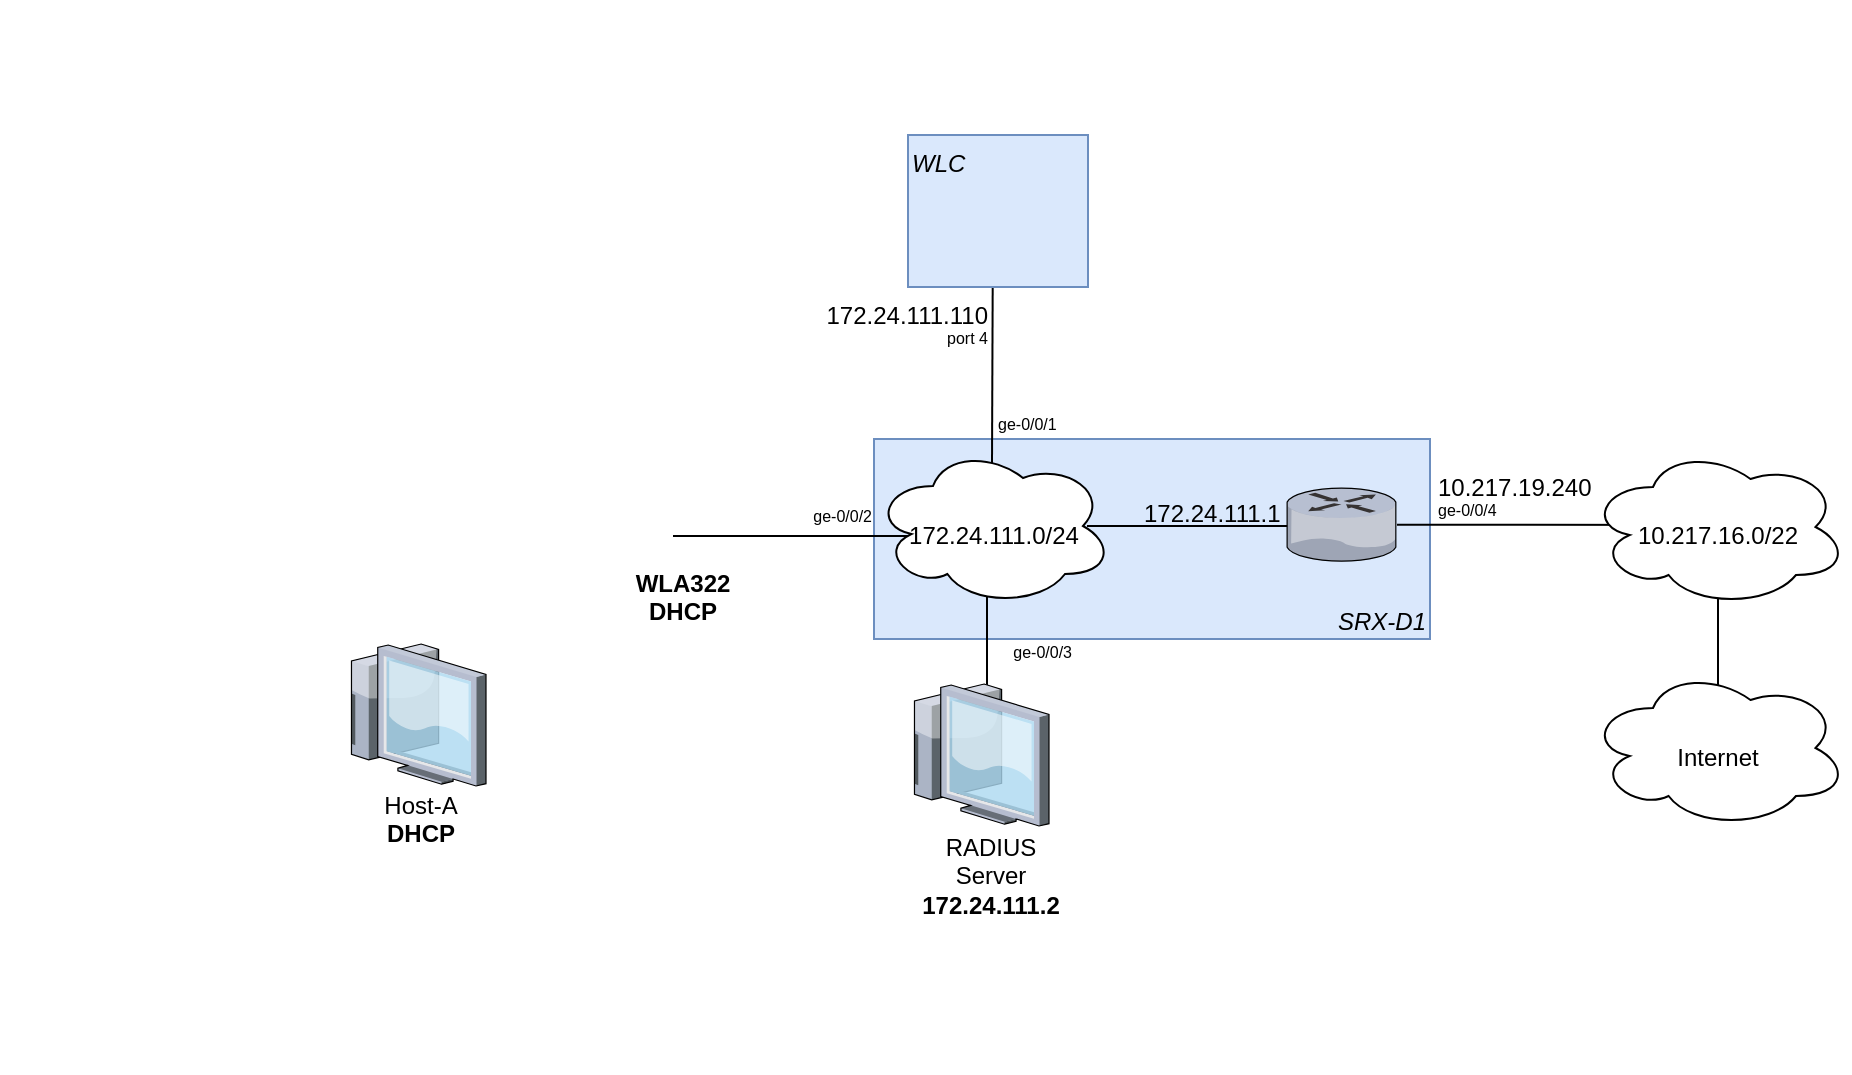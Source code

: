 <mxfile version="10.7.5" type="device"><diagram id="0b890fd1-d055-feaf-0fa1-75b55c3daab7" name="Page-1"><mxGraphModel dx="1074" dy="-236" grid="1" gridSize="10" guides="1" tooltips="1" connect="1" arrows="1" fold="1" page="1" pageScale="1" pageWidth="1169" pageHeight="827" math="0" shadow="0"><root><mxCell id="0"/><mxCell id="1" parent="0"/><mxCell id="EYB_XUQ0LVF9kzQlgOjb-328" value="" style="group;rotation=-36;" parent="1" vertex="1" connectable="0"><mxGeometry x="190" y="960.5" width="292" height="307" as="geometry"/></mxCell><mxCell id="pP-E1RXMGWNecV1fsSrg-322" value="" style="shape=image;html=1;verticalAlign=top;verticalLabelPosition=bottom;labelBackgroundColor=#ffffff;imageAspect=0;image=https://cdn2.iconfinder.com/data/icons/computer-technology-23/64/router-wireless-wifi-Modem-128.png;rotation=-36;" parent="EYB_XUQ0LVF9kzQlgOjb-328" vertex="1"><mxGeometry x="-47.595" y="119.838" width="237.771" height="307" as="geometry"/></mxCell><mxCell id="EYB_XUQ0LVF9kzQlgOjb-327" value="" style="rounded=0;whiteSpace=wrap;html=1;align=left;strokeColor=none;rotation=-36;" parent="EYB_XUQ0LVF9kzQlgOjb-328" vertex="1"><mxGeometry x="-30.872" y="276.031" width="292.0" height="129.263" as="geometry"/></mxCell><mxCell id="EYB_XUQ0LVF9kzQlgOjb-326" style="edgeStyle=none;rounded=0;html=1;jettySize=auto;orthogonalLoop=1;endArrow=none;endFill=0;" parent="1" edge="1"><mxGeometry relative="1" as="geometry"><mxPoint x="933" y="1176" as="sourcePoint"/><mxPoint x="933" y="1270" as="targetPoint"/></mxGeometry></mxCell><mxCell id="pP-E1RXMGWNecV1fsSrg-344" value="SRX-D1" style="rounded=0;whiteSpace=wrap;html=1;align=right;fillColor=#dae8fc;verticalAlign=bottom;strokeColor=#6c8ebf;fontStyle=2" parent="1" vertex="1"><mxGeometry x="511" y="1122.5" width="278" height="100" as="geometry"/></mxCell><mxCell id="pP-E1RXMGWNecV1fsSrg-334" style="edgeStyle=none;rounded=0;html=1;jettySize=auto;orthogonalLoop=1;endArrow=none;endFill=0;" parent="1" edge="1"><mxGeometry relative="1" as="geometry"><mxPoint x="567.5" y="1176" as="sourcePoint"/><mxPoint x="567.5" y="1284" as="targetPoint"/></mxGeometry></mxCell><mxCell id="pP-E1RXMGWNecV1fsSrg-319" value="" style="group" parent="1" vertex="1" connectable="0"><mxGeometry x="246" y="1225" width="85.5" height="131" as="geometry"/></mxCell><mxCell id="pP-E1RXMGWNecV1fsSrg-320" value="" style="verticalLabelPosition=bottom;aspect=fixed;html=1;verticalAlign=top;strokeColor=none;align=center;outlineConnect=0;shape=mxgraph.citrix.thin_client;" parent="pP-E1RXMGWNecV1fsSrg-319" vertex="1"><mxGeometry width="71" height="71" as="geometry"/></mxCell><mxCell id="pP-E1RXMGWNecV1fsSrg-321" value="Host-A&lt;div align=&quot;center&quot;&gt;&lt;b&gt;DHCP&lt;/b&gt;&lt;br&gt;&lt;/div&gt;&lt;div align=&quot;center&quot;&gt;&lt;br&gt;&lt;/div&gt;" style="text;html=1;resizable=0;points=[];autosize=1;align=center;verticalAlign=top;spacingTop=-4;" parent="pP-E1RXMGWNecV1fsSrg-319" vertex="1"><mxGeometry x="13" y="71" width="50" height="40" as="geometry"/></mxCell><mxCell id="pP-E1RXMGWNecV1fsSrg-329" value="&lt;div align=&quot;right&quot;&gt;172.24.111.110&lt;br&gt;&lt;/div&gt;&lt;div style=&quot;font-size: 8px&quot; align=&quot;right&quot;&gt;port 4&lt;br&gt;&lt;/div&gt;" style="text;html=1;resizable=0;points=[];autosize=1;align=right;verticalAlign=bottom;spacingTop=-4;" parent="1" vertex="1"><mxGeometry x="468.5" y="1049.571" width="100" height="30" as="geometry"/></mxCell><mxCell id="pP-E1RXMGWNecV1fsSrg-330" style="edgeStyle=none;rounded=0;html=1;jettySize=auto;orthogonalLoop=1;endArrow=none;endFill=0;" parent="1" edge="1"><mxGeometry relative="1" as="geometry"><mxPoint x="570.5" y="1007.5" as="sourcePoint"/><mxPoint x="570" y="1135" as="targetPoint"/></mxGeometry></mxCell><mxCell id="pP-E1RXMGWNecV1fsSrg-328" value="WLC" style="rounded=0;whiteSpace=wrap;html=1;align=left;fillColor=#dae8fc;verticalAlign=top;strokeColor=#6c8ebf;fontStyle=2" parent="1" vertex="1"><mxGeometry x="528" y="970.5" width="90" height="76" as="geometry"/></mxCell><mxCell id="pP-E1RXMGWNecV1fsSrg-332" style="edgeStyle=none;rounded=0;html=1;jettySize=auto;orthogonalLoop=1;endArrow=none;endFill=0;" parent="1" edge="1"><mxGeometry relative="1" as="geometry"><mxPoint x="737.5" y="1166" as="sourcePoint"/><mxPoint x="617.5" y="1166" as="targetPoint"/></mxGeometry></mxCell><mxCell id="pP-E1RXMGWNecV1fsSrg-331" value="" style="verticalLabelPosition=bottom;aspect=fixed;html=1;verticalAlign=top;strokeColor=none;align=center;outlineConnect=0;shape=mxgraph.citrix.router;" parent="1" vertex="1"><mxGeometry x="717.5" y="1147.071" width="55" height="36.5" as="geometry"/></mxCell><mxCell id="pP-E1RXMGWNecV1fsSrg-333" value="&lt;div align=&quot;left&quot;&gt;&lt;br&gt;&lt;/div&gt;&lt;div style=&quot;font-size: 8px&quot; align=&quot;right&quot;&gt;ge-0/0/1&lt;br&gt;&lt;/div&gt;" style="text;html=1;resizable=0;points=[];autosize=1;align=left;verticalAlign=bottom;spacingTop=-4;" parent="1" vertex="1"><mxGeometry x="570.5" y="1092.571" width="40" height="30" as="geometry"/></mxCell><mxCell id="pP-E1RXMGWNecV1fsSrg-335" value="" style="group" parent="1" vertex="1" connectable="0"><mxGeometry x="527.5" y="1245" width="103" height="131" as="geometry"/></mxCell><mxCell id="pP-E1RXMGWNecV1fsSrg-336" value="" style="verticalLabelPosition=bottom;aspect=fixed;html=1;verticalAlign=top;strokeColor=none;align=center;outlineConnect=0;shape=mxgraph.citrix.thin_client;" parent="pP-E1RXMGWNecV1fsSrg-335" vertex="1"><mxGeometry width="71" height="71" as="geometry"/></mxCell><mxCell id="pP-E1RXMGWNecV1fsSrg-337" value="&lt;div align=&quot;center&quot;&gt;RADIUS &lt;br&gt;&lt;/div&gt;&lt;div align=&quot;center&quot;&gt;Server&lt;br&gt;&lt;/div&gt;&lt;div align=&quot;center&quot;&gt;&lt;b&gt;172.24.111.2&lt;/b&gt;&lt;br&gt;&lt;/div&gt;&lt;div align=&quot;center&quot;&gt;&lt;br&gt;&lt;/div&gt;" style="text;html=1;resizable=0;points=[];autosize=1;align=center;verticalAlign=top;spacingTop=-4;direction=south;" parent="pP-E1RXMGWNecV1fsSrg-335" vertex="1"><mxGeometry x="11" y="72" width="60" height="90" as="geometry"/></mxCell><mxCell id="pP-E1RXMGWNecV1fsSrg-338" value="&lt;div&gt;10.217.19.240&lt;/div&gt;&lt;div style=&quot;font-size: 8px&quot; align=&quot;left&quot;&gt;ge-0/0/4&lt;/div&gt;" style="text;html=1;resizable=0;points=[];autosize=1;align=left;verticalAlign=bottom;spacingTop=-4;" parent="1" vertex="1"><mxGeometry x="791" y="1135.571" width="90" height="30" as="geometry"/></mxCell><mxCell id="pP-E1RXMGWNecV1fsSrg-339" value="172.24.111.1" style="text;html=1;" parent="1" vertex="1"><mxGeometry x="644" y="1146" width="100" height="30" as="geometry"/></mxCell><mxCell id="pP-E1RXMGWNecV1fsSrg-340" value="&lt;div align=&quot;right&quot;&gt;&lt;br&gt;&lt;/div&gt;&lt;div style=&quot;font-size: 8px&quot; align=&quot;right&quot;&gt;ge-0/0/2&lt;/div&gt;" style="text;html=1;resizable=0;points=[];autosize=1;align=right;verticalAlign=bottom;spacingTop=-4;" parent="1" vertex="1"><mxGeometry x="470.5" y="1138.571" width="40" height="30" as="geometry"/></mxCell><mxCell id="pP-E1RXMGWNecV1fsSrg-341" value="&lt;div align=&quot;right&quot;&gt;&lt;br&gt;&lt;/div&gt;&lt;div style=&quot;font-size: 8px&quot; align=&quot;right&quot;&gt;ge-0/0/3&lt;/div&gt;" style="text;html=1;resizable=0;points=[];autosize=1;align=right;verticalAlign=bottom;spacingTop=-4;" parent="1" vertex="1"><mxGeometry x="570.5" y="1207.071" width="40" height="30" as="geometry"/></mxCell><mxCell id="pP-E1RXMGWNecV1fsSrg-342" style="edgeStyle=none;rounded=0;html=1;jettySize=auto;orthogonalLoop=1;endArrow=none;endFill=0;" parent="1" edge="1"><mxGeometry relative="1" as="geometry"><mxPoint x="530.5" y="1171" as="sourcePoint"/><mxPoint x="410.5" y="1171" as="targetPoint"/></mxGeometry></mxCell><mxCell id="pP-E1RXMGWNecV1fsSrg-327" value="172.24.111.0/24" style="ellipse;shape=cloud;whiteSpace=wrap;html=1;align=center;spacingTop=9;" parent="1" vertex="1"><mxGeometry x="510.5" y="1126" width="120" height="80" as="geometry"/></mxCell><mxCell id="pP-E1RXMGWNecV1fsSrg-325" value="" style="shape=image;html=1;verticalAlign=top;verticalLabelPosition=bottom;labelBackgroundColor=#ffffff;imageAspect=0;aspect=fixed;image=https://cdn2.iconfinder.com/data/icons/oxygen/128x128/devices/network-wireless.png" parent="1" vertex="1"><mxGeometry x="348" y="1061" width="128" height="128" as="geometry"/></mxCell><mxCell id="pP-E1RXMGWNecV1fsSrg-343" value="&lt;div&gt;&lt;b&gt;WLA322&lt;/b&gt;&lt;/div&gt;&lt;div&gt;&lt;b&gt;DHCP&lt;/b&gt;&lt;/div&gt;&lt;div align=&quot;center&quot;&gt;&lt;br&gt;&lt;/div&gt;" style="text;html=1;resizable=0;points=[];autosize=1;align=center;verticalAlign=top;spacingTop=-4;" parent="1" vertex="1"><mxGeometry x="385" y="1184.5" width="60" height="40" as="geometry"/></mxCell><mxCell id="EYB_XUQ0LVF9kzQlgOjb-319" style="edgeStyle=none;rounded=0;html=1;jettySize=auto;orthogonalLoop=1;endArrow=none;endFill=0;" parent="1" target="pP-E1RXMGWNecV1fsSrg-331" edge="1"><mxGeometry relative="1" as="geometry"><mxPoint x="938" y="1165.5" as="sourcePoint"/><mxPoint x="580" y="1145" as="targetPoint"/></mxGeometry></mxCell><mxCell id="EYB_XUQ0LVF9kzQlgOjb-323" value="10.217.16.0/22" style="ellipse;shape=cloud;whiteSpace=wrap;html=1;align=center;spacingTop=9;" parent="1" vertex="1"><mxGeometry x="868" y="1126.5" width="130" height="80" as="geometry"/></mxCell><mxCell id="EYB_XUQ0LVF9kzQlgOjb-324" value="&lt;div&gt;Internet&lt;/div&gt;" style="ellipse;shape=cloud;whiteSpace=wrap;html=1;align=center;spacingTop=9;" parent="1" vertex="1"><mxGeometry x="868" y="1237" width="130" height="80" as="geometry"/></mxCell></root></mxGraphModel></diagram></mxfile>
